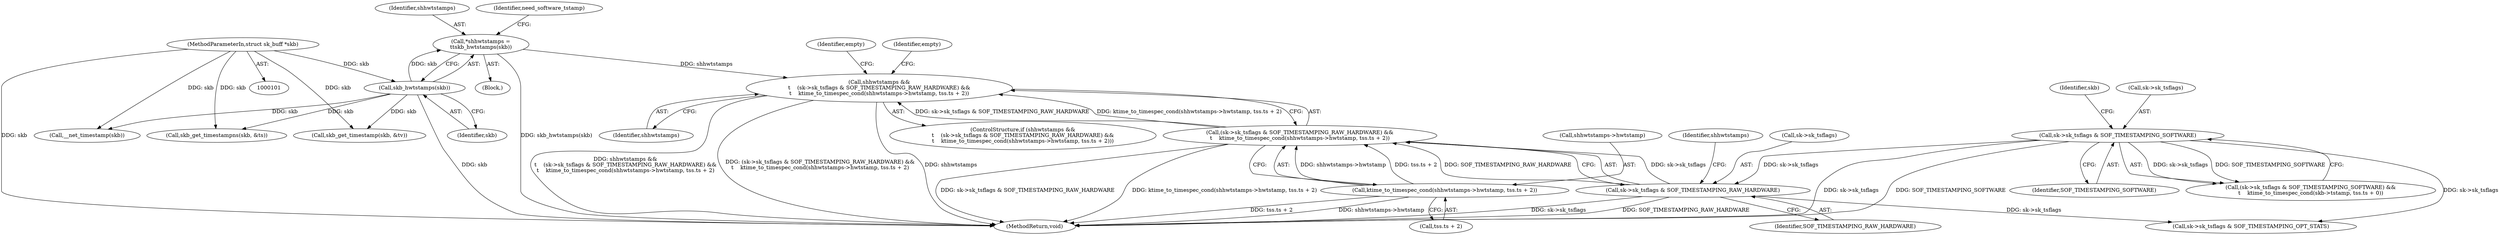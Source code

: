 digraph "0_linux_8605330aac5a5785630aec8f64378a54891937cc_0@pointer" {
"1000195" [label="(Call,shhwtstamps &&\n\t    (sk->sk_tsflags & SOF_TIMESTAMPING_RAW_HARDWARE) &&\n\t    ktime_to_timespec_cond(shhwtstamps->hwtstamp, tss.ts + 2))"];
"1000118" [label="(Call,*shhwtstamps =\n\t\tskb_hwtstamps(skb))"];
"1000120" [label="(Call,skb_hwtstamps(skb))"];
"1000104" [label="(MethodParameterIn,struct sk_buff *skb)"];
"1000197" [label="(Call,(sk->sk_tsflags & SOF_TIMESTAMPING_RAW_HARDWARE) &&\n\t    ktime_to_timespec_cond(shhwtstamps->hwtstamp, tss.ts + 2))"];
"1000198" [label="(Call,sk->sk_tsflags & SOF_TIMESTAMPING_RAW_HARDWARE)"];
"1000177" [label="(Call,sk->sk_tsflags & SOF_TIMESTAMPING_SOFTWARE)"];
"1000203" [label="(Call,ktime_to_timespec_cond(shhwtstamps->hwtstamp, tss.ts + 2))"];
"1000232" [label="(Call,sk->sk_tsflags & SOF_TIMESTAMPING_OPT_STATS)"];
"1000178" [label="(Call,sk->sk_tsflags)"];
"1000217" [label="(Identifier,empty)"];
"1000177" [label="(Call,sk->sk_tsflags & SOF_TIMESTAMPING_SOFTWARE)"];
"1000181" [label="(Identifier,SOF_TIMESTAMPING_SOFTWARE)"];
"1000196" [label="(Identifier,shhwtstamps)"];
"1000213" [label="(Identifier,empty)"];
"1000118" [label="(Call,*shhwtstamps =\n\t\tskb_hwtstamps(skb))"];
"1000104" [label="(MethodParameterIn,struct sk_buff *skb)"];
"1000203" [label="(Call,ktime_to_timespec_cond(shhwtstamps->hwtstamp, tss.ts + 2))"];
"1000121" [label="(Identifier,skb)"];
"1000202" [label="(Identifier,SOF_TIMESTAMPING_RAW_HARDWARE)"];
"1000119" [label="(Identifier,shhwtstamps)"];
"1000198" [label="(Call,sk->sk_tsflags & SOF_TIMESTAMPING_RAW_HARDWARE)"];
"1000184" [label="(Identifier,skb)"];
"1000120" [label="(Call,skb_hwtstamps(skb))"];
"1000157" [label="(Call,skb_get_timestampns(skb, &ts))"];
"1000176" [label="(Call,(sk->sk_tsflags & SOF_TIMESTAMPING_SOFTWARE) &&\n\t    ktime_to_timespec_cond(skb->tstamp, tss.ts + 0))"];
"1000197" [label="(Call,(sk->sk_tsflags & SOF_TIMESTAMPING_RAW_HARDWARE) &&\n\t    ktime_to_timespec_cond(shhwtstamps->hwtstamp, tss.ts + 2))"];
"1000105" [label="(Block,)"];
"1000130" [label="(Call,__net_timestamp(skb))"];
"1000195" [label="(Call,shhwtstamps &&\n\t    (sk->sk_tsflags & SOF_TIMESTAMPING_RAW_HARDWARE) &&\n\t    ktime_to_timespec_cond(shhwtstamps->hwtstamp, tss.ts + 2))"];
"1000142" [label="(Call,skb_get_timestamp(skb, &tv))"];
"1000205" [label="(Identifier,shhwtstamps)"];
"1000199" [label="(Call,sk->sk_tsflags)"];
"1000247" [label="(MethodReturn,void)"];
"1000124" [label="(Identifier,need_software_tstamp)"];
"1000204" [label="(Call,shhwtstamps->hwtstamp)"];
"1000194" [label="(ControlStructure,if (shhwtstamps &&\n\t    (sk->sk_tsflags & SOF_TIMESTAMPING_RAW_HARDWARE) &&\n\t    ktime_to_timespec_cond(shhwtstamps->hwtstamp, tss.ts + 2)))"];
"1000207" [label="(Call,tss.ts + 2)"];
"1000195" -> "1000194"  [label="AST: "];
"1000195" -> "1000196"  [label="CFG: "];
"1000195" -> "1000197"  [label="CFG: "];
"1000196" -> "1000195"  [label="AST: "];
"1000197" -> "1000195"  [label="AST: "];
"1000213" -> "1000195"  [label="CFG: "];
"1000217" -> "1000195"  [label="CFG: "];
"1000195" -> "1000247"  [label="DDG: shhwtstamps &&\n\t    (sk->sk_tsflags & SOF_TIMESTAMPING_RAW_HARDWARE) &&\n\t    ktime_to_timespec_cond(shhwtstamps->hwtstamp, tss.ts + 2)"];
"1000195" -> "1000247"  [label="DDG: (sk->sk_tsflags & SOF_TIMESTAMPING_RAW_HARDWARE) &&\n\t    ktime_to_timespec_cond(shhwtstamps->hwtstamp, tss.ts + 2)"];
"1000195" -> "1000247"  [label="DDG: shhwtstamps"];
"1000118" -> "1000195"  [label="DDG: shhwtstamps"];
"1000197" -> "1000195"  [label="DDG: sk->sk_tsflags & SOF_TIMESTAMPING_RAW_HARDWARE"];
"1000197" -> "1000195"  [label="DDG: ktime_to_timespec_cond(shhwtstamps->hwtstamp, tss.ts + 2)"];
"1000118" -> "1000105"  [label="AST: "];
"1000118" -> "1000120"  [label="CFG: "];
"1000119" -> "1000118"  [label="AST: "];
"1000120" -> "1000118"  [label="AST: "];
"1000124" -> "1000118"  [label="CFG: "];
"1000118" -> "1000247"  [label="DDG: skb_hwtstamps(skb)"];
"1000120" -> "1000118"  [label="DDG: skb"];
"1000120" -> "1000121"  [label="CFG: "];
"1000121" -> "1000120"  [label="AST: "];
"1000120" -> "1000247"  [label="DDG: skb"];
"1000104" -> "1000120"  [label="DDG: skb"];
"1000120" -> "1000130"  [label="DDG: skb"];
"1000120" -> "1000142"  [label="DDG: skb"];
"1000120" -> "1000157"  [label="DDG: skb"];
"1000104" -> "1000101"  [label="AST: "];
"1000104" -> "1000247"  [label="DDG: skb"];
"1000104" -> "1000130"  [label="DDG: skb"];
"1000104" -> "1000142"  [label="DDG: skb"];
"1000104" -> "1000157"  [label="DDG: skb"];
"1000197" -> "1000198"  [label="CFG: "];
"1000197" -> "1000203"  [label="CFG: "];
"1000198" -> "1000197"  [label="AST: "];
"1000203" -> "1000197"  [label="AST: "];
"1000197" -> "1000247"  [label="DDG: ktime_to_timespec_cond(shhwtstamps->hwtstamp, tss.ts + 2)"];
"1000197" -> "1000247"  [label="DDG: sk->sk_tsflags & SOF_TIMESTAMPING_RAW_HARDWARE"];
"1000198" -> "1000197"  [label="DDG: sk->sk_tsflags"];
"1000198" -> "1000197"  [label="DDG: SOF_TIMESTAMPING_RAW_HARDWARE"];
"1000203" -> "1000197"  [label="DDG: shhwtstamps->hwtstamp"];
"1000203" -> "1000197"  [label="DDG: tss.ts + 2"];
"1000198" -> "1000202"  [label="CFG: "];
"1000199" -> "1000198"  [label="AST: "];
"1000202" -> "1000198"  [label="AST: "];
"1000205" -> "1000198"  [label="CFG: "];
"1000198" -> "1000247"  [label="DDG: sk->sk_tsflags"];
"1000198" -> "1000247"  [label="DDG: SOF_TIMESTAMPING_RAW_HARDWARE"];
"1000177" -> "1000198"  [label="DDG: sk->sk_tsflags"];
"1000198" -> "1000232"  [label="DDG: sk->sk_tsflags"];
"1000177" -> "1000176"  [label="AST: "];
"1000177" -> "1000181"  [label="CFG: "];
"1000178" -> "1000177"  [label="AST: "];
"1000181" -> "1000177"  [label="AST: "];
"1000184" -> "1000177"  [label="CFG: "];
"1000176" -> "1000177"  [label="CFG: "];
"1000177" -> "1000247"  [label="DDG: SOF_TIMESTAMPING_SOFTWARE"];
"1000177" -> "1000247"  [label="DDG: sk->sk_tsflags"];
"1000177" -> "1000176"  [label="DDG: sk->sk_tsflags"];
"1000177" -> "1000176"  [label="DDG: SOF_TIMESTAMPING_SOFTWARE"];
"1000177" -> "1000232"  [label="DDG: sk->sk_tsflags"];
"1000203" -> "1000207"  [label="CFG: "];
"1000204" -> "1000203"  [label="AST: "];
"1000207" -> "1000203"  [label="AST: "];
"1000203" -> "1000247"  [label="DDG: tss.ts + 2"];
"1000203" -> "1000247"  [label="DDG: shhwtstamps->hwtstamp"];
}
